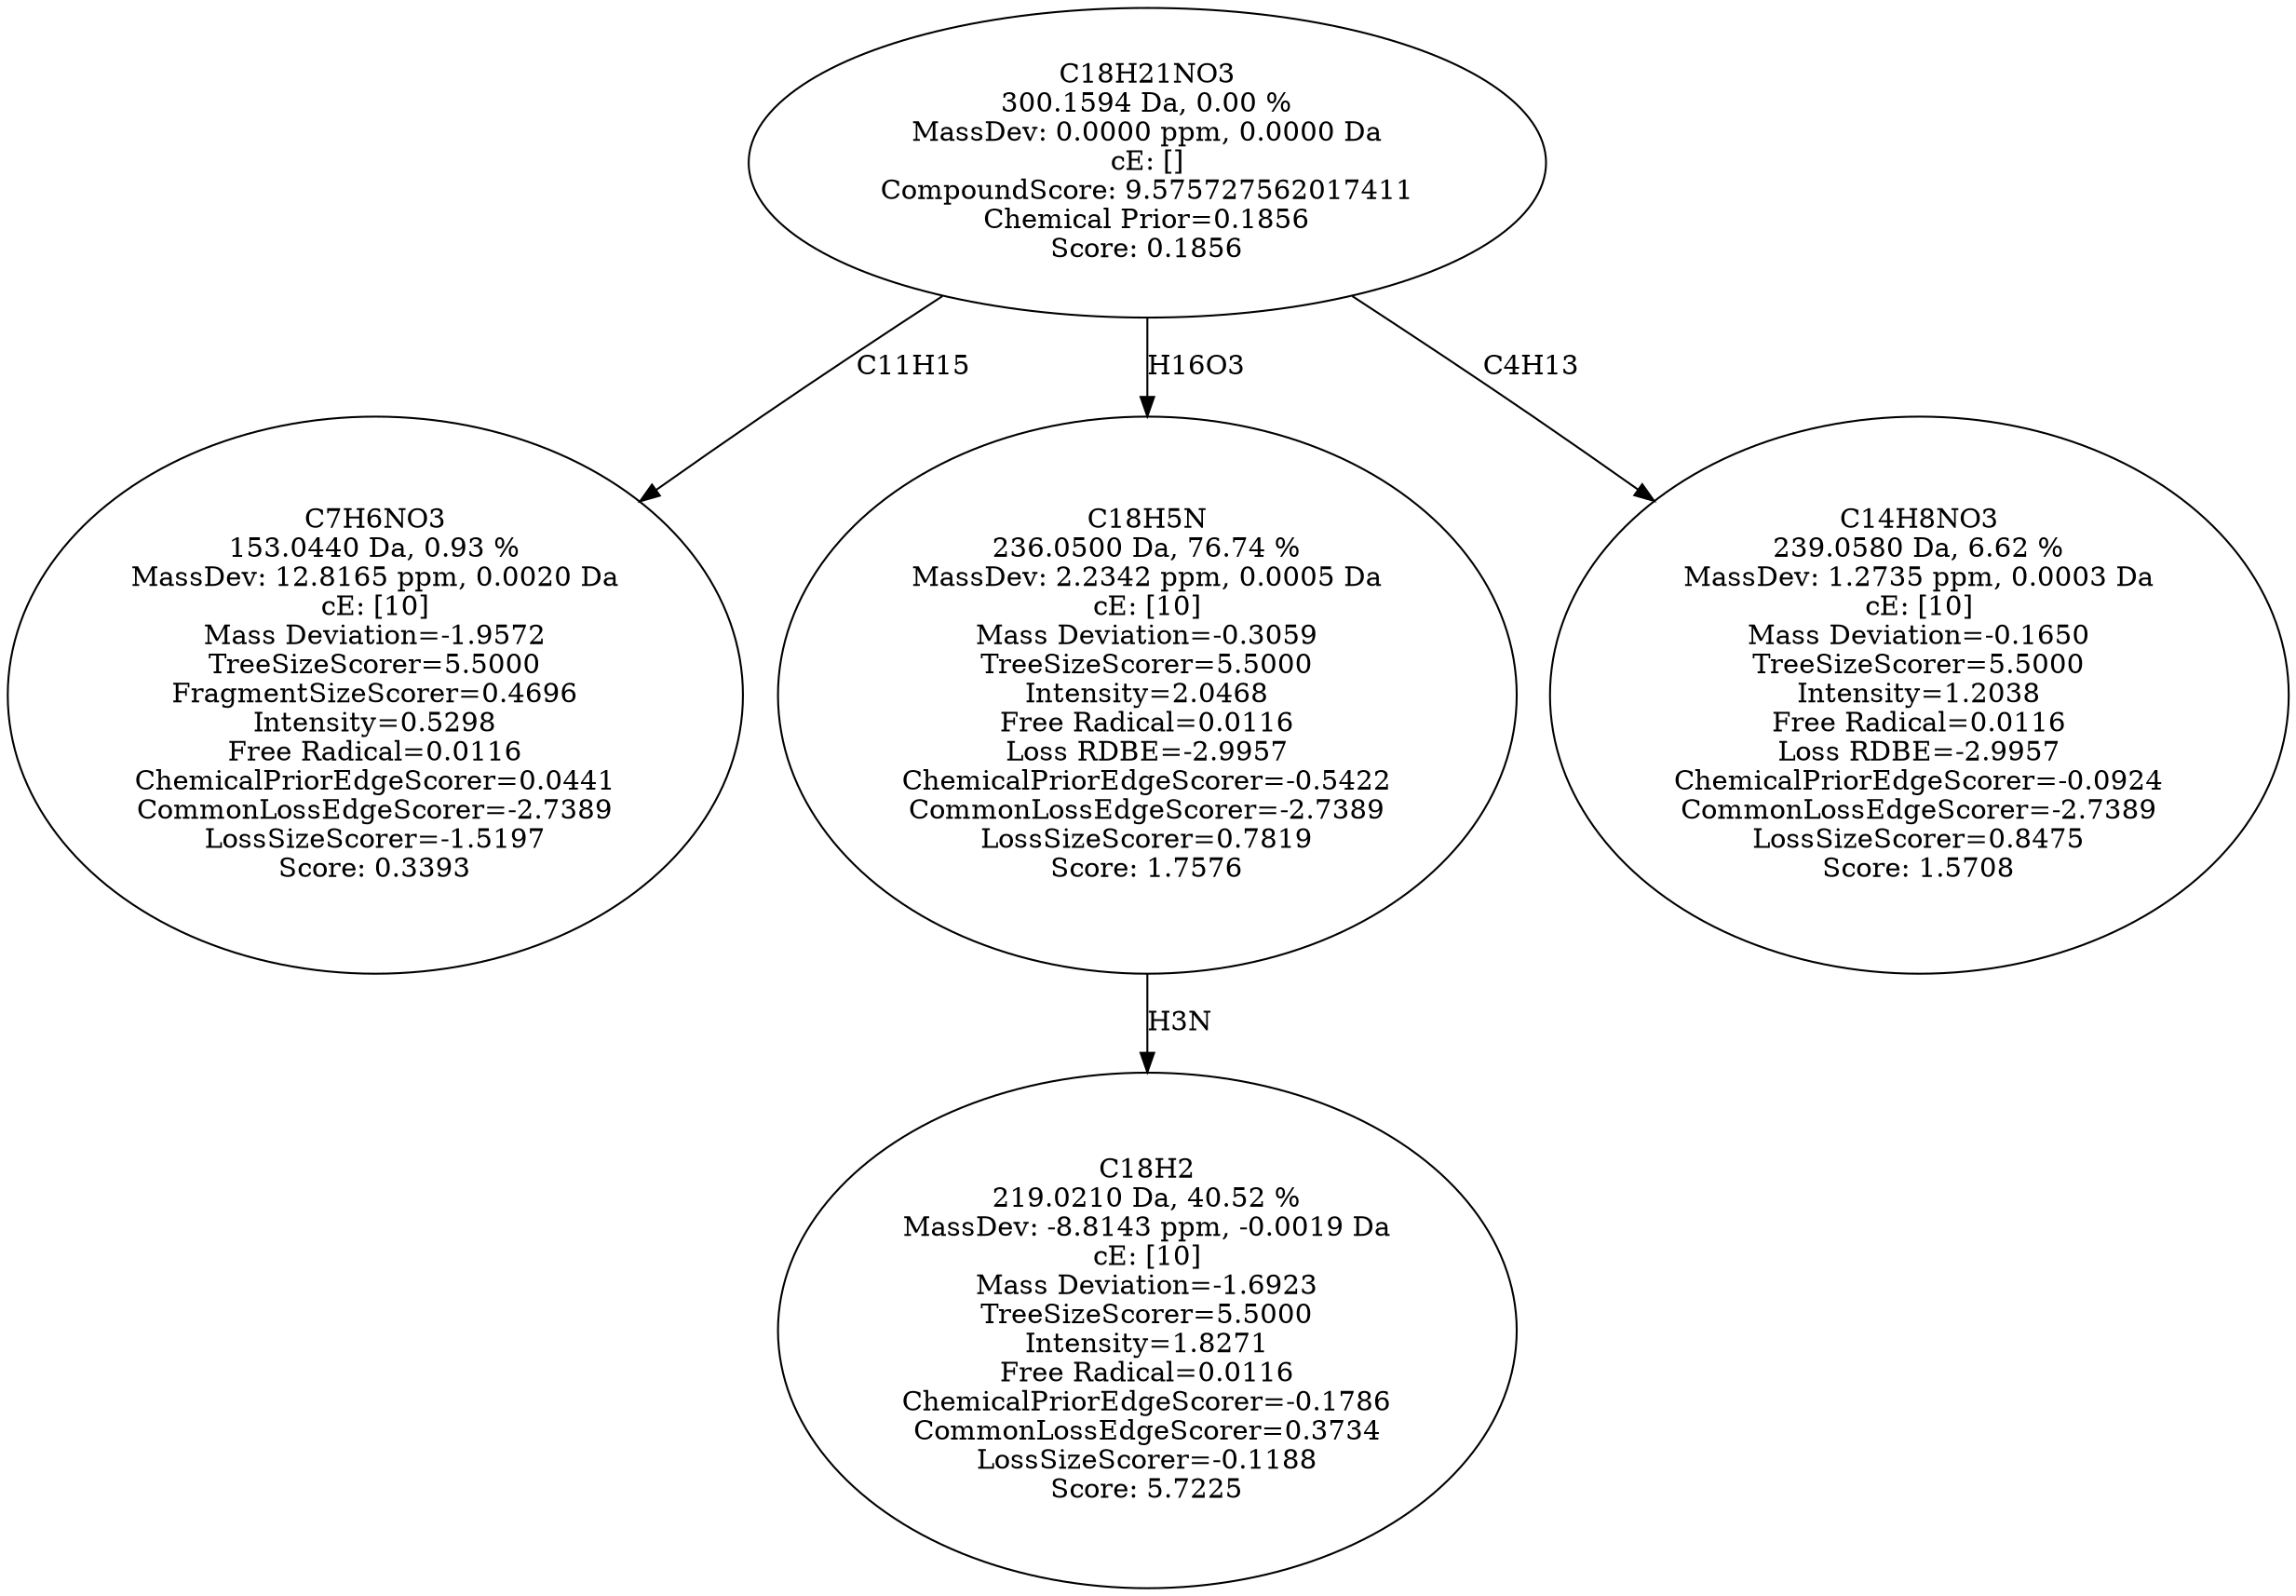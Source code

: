 strict digraph {
v1 [label="C7H6NO3\n153.0440 Da, 0.93 %\nMassDev: 12.8165 ppm, 0.0020 Da\ncE: [10]\nMass Deviation=-1.9572\nTreeSizeScorer=5.5000\nFragmentSizeScorer=0.4696\nIntensity=0.5298\nFree Radical=0.0116\nChemicalPriorEdgeScorer=0.0441\nCommonLossEdgeScorer=-2.7389\nLossSizeScorer=-1.5197\nScore: 0.3393"];
v2 [label="C18H2\n219.0210 Da, 40.52 %\nMassDev: -8.8143 ppm, -0.0019 Da\ncE: [10]\nMass Deviation=-1.6923\nTreeSizeScorer=5.5000\nIntensity=1.8271\nFree Radical=0.0116\nChemicalPriorEdgeScorer=-0.1786\nCommonLossEdgeScorer=0.3734\nLossSizeScorer=-0.1188\nScore: 5.7225"];
v3 [label="C18H5N\n236.0500 Da, 76.74 %\nMassDev: 2.2342 ppm, 0.0005 Da\ncE: [10]\nMass Deviation=-0.3059\nTreeSizeScorer=5.5000\nIntensity=2.0468\nFree Radical=0.0116\nLoss RDBE=-2.9957\nChemicalPriorEdgeScorer=-0.5422\nCommonLossEdgeScorer=-2.7389\nLossSizeScorer=0.7819\nScore: 1.7576"];
v4 [label="C14H8NO3\n239.0580 Da, 6.62 %\nMassDev: 1.2735 ppm, 0.0003 Da\ncE: [10]\nMass Deviation=-0.1650\nTreeSizeScorer=5.5000\nIntensity=1.2038\nFree Radical=0.0116\nLoss RDBE=-2.9957\nChemicalPriorEdgeScorer=-0.0924\nCommonLossEdgeScorer=-2.7389\nLossSizeScorer=0.8475\nScore: 1.5708"];
v5 [label="C18H21NO3\n300.1594 Da, 0.00 %\nMassDev: 0.0000 ppm, 0.0000 Da\ncE: []\nCompoundScore: 9.575727562017411\nChemical Prior=0.1856\nScore: 0.1856"];
v5 -> v1 [label="C11H15"];
v3 -> v2 [label="H3N"];
v5 -> v3 [label="H16O3"];
v5 -> v4 [label="C4H13"];
}